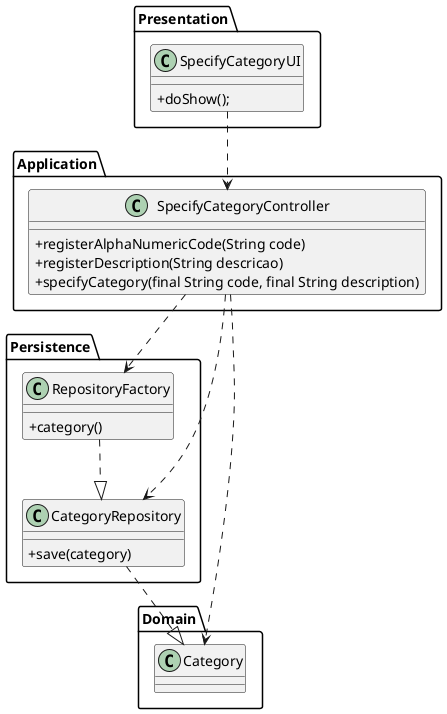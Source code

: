 @startuml
skinparam classAttributeIconSize 0


Package Presentation{
class SpecifyCategoryUI {
+doShow();
}
}

Package Application{
class SpecifyCategoryController {
  +registerAlphaNumericCode(String code)
  +registerDescription(String descricao)
  +specifyCategory(final String code, final String description)
}
}


Package Domain{
class Category {
}

}

Package Persistence{
class RepositoryFactory{
  +category()
}

class CategoryRepository{
  +save(category)
}

}



SpecifyCategoryUI ..> SpecifyCategoryController
SpecifyCategoryController ..> Category
SpecifyCategoryController ..> RepositoryFactory
SpecifyCategoryController ..> CategoryRepository
RepositoryFactory ..|> CategoryRepository
CategoryRepository ..|> Category




@enduml